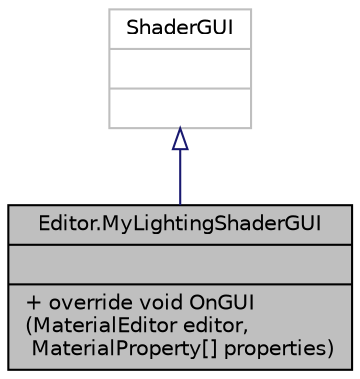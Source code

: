 digraph "Editor.MyLightingShaderGUI"
{
 // INTERACTIVE_SVG=YES
 // LATEX_PDF_SIZE
  edge [fontname="Helvetica",fontsize="10",labelfontname="Helvetica",labelfontsize="10"];
  node [fontname="Helvetica",fontsize="10",shape=record];
  Node1 [label="{Editor.MyLightingShaderGUI\n||+ override void OnGUI\l(MaterialEditor editor,\l MaterialProperty[] properties)\l}",height=0.2,width=0.4,color="black", fillcolor="grey75", style="filled", fontcolor="black",tooltip=" "];
  Node2 -> Node1 [dir="back",color="midnightblue",fontsize="10",style="solid",arrowtail="onormal",fontname="Helvetica"];
  Node2 [label="{ShaderGUI\n||}",height=0.2,width=0.4,color="grey75", fillcolor="white", style="filled",tooltip=" "];
}

